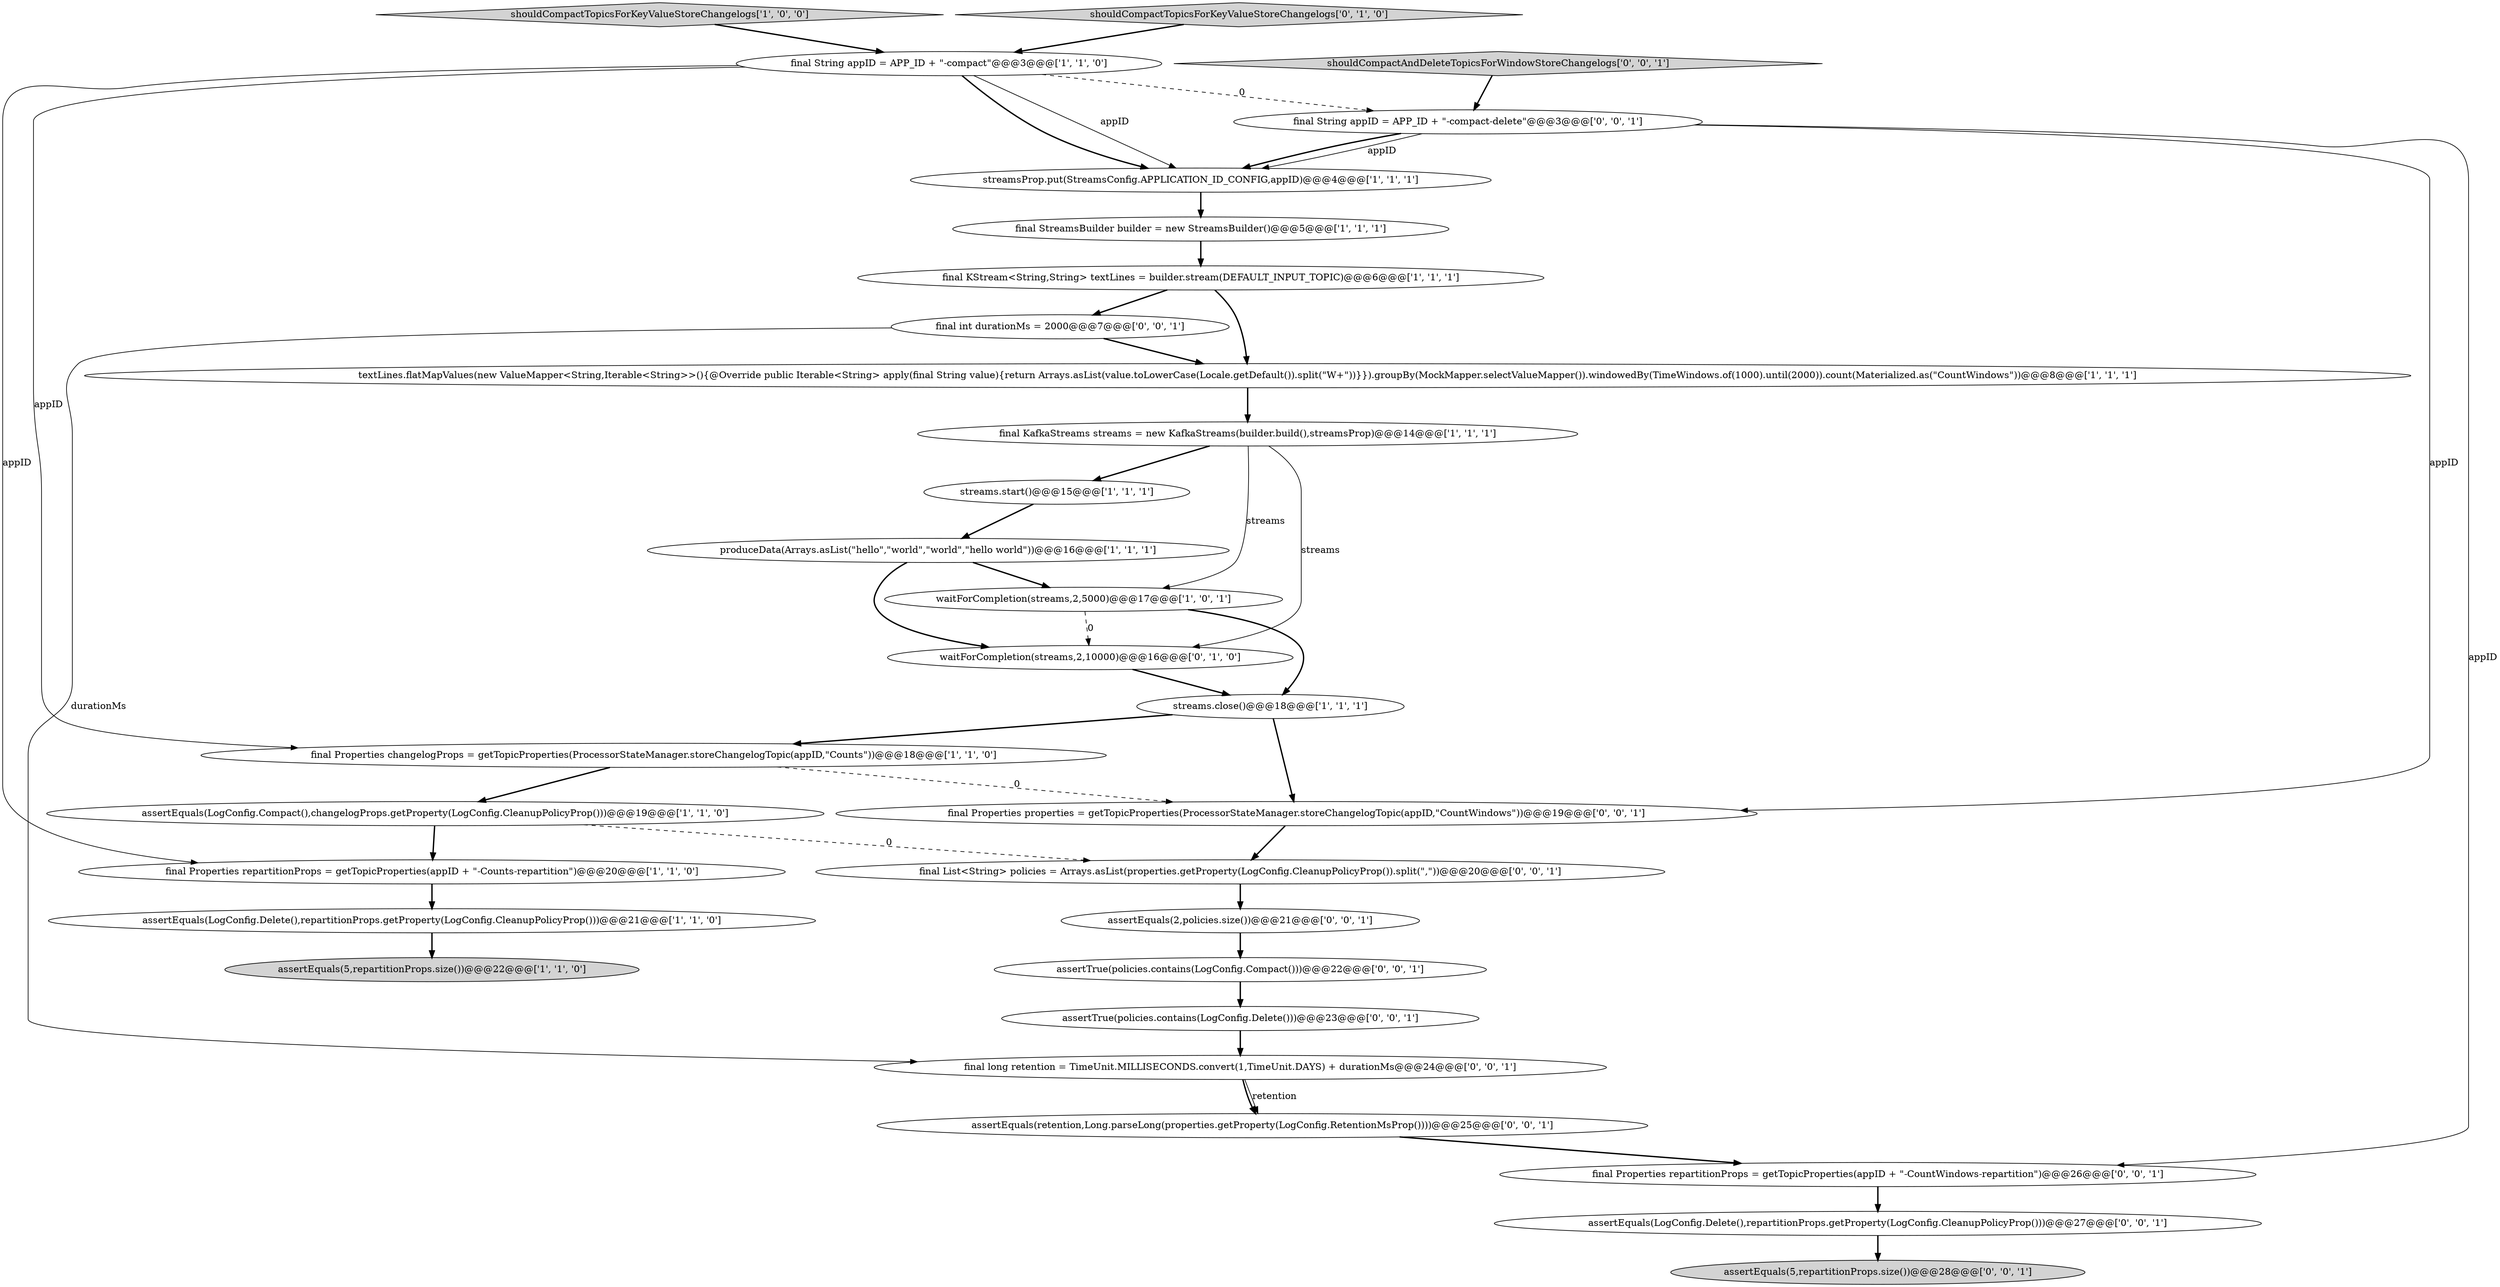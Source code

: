 digraph {
21 [style = filled, label = "assertEquals(LogConfig.Delete(),repartitionProps.getProperty(LogConfig.CleanupPolicyProp()))@@@27@@@['0', '0', '1']", fillcolor = white, shape = ellipse image = "AAA0AAABBB3BBB"];
22 [style = filled, label = "final List<String> policies = Arrays.asList(properties.getProperty(LogConfig.CleanupPolicyProp()).split(\",\"))@@@20@@@['0', '0', '1']", fillcolor = white, shape = ellipse image = "AAA0AAABBB3BBB"];
26 [style = filled, label = "final int durationMs = 2000@@@7@@@['0', '0', '1']", fillcolor = white, shape = ellipse image = "AAA0AAABBB3BBB"];
5 [style = filled, label = "assertEquals(LogConfig.Delete(),repartitionProps.getProperty(LogConfig.CleanupPolicyProp()))@@@21@@@['1', '1', '0']", fillcolor = white, shape = ellipse image = "AAA0AAABBB1BBB"];
2 [style = filled, label = "shouldCompactTopicsForKeyValueStoreChangelogs['1', '0', '0']", fillcolor = lightgray, shape = diamond image = "AAA0AAABBB1BBB"];
16 [style = filled, label = "waitForCompletion(streams,2,10000)@@@16@@@['0', '1', '0']", fillcolor = white, shape = ellipse image = "AAA1AAABBB2BBB"];
27 [style = filled, label = "assertTrue(policies.contains(LogConfig.Compact()))@@@22@@@['0', '0', '1']", fillcolor = white, shape = ellipse image = "AAA0AAABBB3BBB"];
3 [style = filled, label = "waitForCompletion(streams,2,5000)@@@17@@@['1', '0', '1']", fillcolor = white, shape = ellipse image = "AAA0AAABBB1BBB"];
17 [style = filled, label = "shouldCompactTopicsForKeyValueStoreChangelogs['0', '1', '0']", fillcolor = lightgray, shape = diamond image = "AAA0AAABBB2BBB"];
12 [style = filled, label = "final String appID = APP_ID + \"-compact\"@@@3@@@['1', '1', '0']", fillcolor = white, shape = ellipse image = "AAA0AAABBB1BBB"];
11 [style = filled, label = "produceData(Arrays.asList(\"hello\",\"world\",\"world\",\"hello world\"))@@@16@@@['1', '1', '1']", fillcolor = white, shape = ellipse image = "AAA0AAABBB1BBB"];
18 [style = filled, label = "assertEquals(retention,Long.parseLong(properties.getProperty(LogConfig.RetentionMsProp())))@@@25@@@['0', '0', '1']", fillcolor = white, shape = ellipse image = "AAA0AAABBB3BBB"];
0 [style = filled, label = "final KafkaStreams streams = new KafkaStreams(builder.build(),streamsProp)@@@14@@@['1', '1', '1']", fillcolor = white, shape = ellipse image = "AAA0AAABBB1BBB"];
9 [style = filled, label = "final StreamsBuilder builder = new StreamsBuilder()@@@5@@@['1', '1', '1']", fillcolor = white, shape = ellipse image = "AAA0AAABBB1BBB"];
15 [style = filled, label = "assertEquals(5,repartitionProps.size())@@@22@@@['1', '1', '0']", fillcolor = lightgray, shape = ellipse image = "AAA0AAABBB1BBB"];
4 [style = filled, label = "textLines.flatMapValues(new ValueMapper<String,Iterable<String>>(){@Override public Iterable<String> apply(final String value){return Arrays.asList(value.toLowerCase(Locale.getDefault()).split(\"\W+\"))}}).groupBy(MockMapper.selectValueMapper()).windowedBy(TimeWindows.of(1000).until(2000)).count(Materialized.as(\"CountWindows\"))@@@8@@@['1', '1', '1']", fillcolor = white, shape = ellipse image = "AAA0AAABBB1BBB"];
25 [style = filled, label = "shouldCompactAndDeleteTopicsForWindowStoreChangelogs['0', '0', '1']", fillcolor = lightgray, shape = diamond image = "AAA0AAABBB3BBB"];
14 [style = filled, label = "streams.start()@@@15@@@['1', '1', '1']", fillcolor = white, shape = ellipse image = "AAA0AAABBB1BBB"];
13 [style = filled, label = "assertEquals(LogConfig.Compact(),changelogProps.getProperty(LogConfig.CleanupPolicyProp()))@@@19@@@['1', '1', '0']", fillcolor = white, shape = ellipse image = "AAA0AAABBB1BBB"];
24 [style = filled, label = "final long retention = TimeUnit.MILLISECONDS.convert(1,TimeUnit.DAYS) + durationMs@@@24@@@['0', '0', '1']", fillcolor = white, shape = ellipse image = "AAA0AAABBB3BBB"];
6 [style = filled, label = "streamsProp.put(StreamsConfig.APPLICATION_ID_CONFIG,appID)@@@4@@@['1', '1', '1']", fillcolor = white, shape = ellipse image = "AAA0AAABBB1BBB"];
8 [style = filled, label = "final Properties changelogProps = getTopicProperties(ProcessorStateManager.storeChangelogTopic(appID,\"Counts\"))@@@18@@@['1', '1', '0']", fillcolor = white, shape = ellipse image = "AAA0AAABBB1BBB"];
29 [style = filled, label = "assertTrue(policies.contains(LogConfig.Delete()))@@@23@@@['0', '0', '1']", fillcolor = white, shape = ellipse image = "AAA0AAABBB3BBB"];
28 [style = filled, label = "final Properties repartitionProps = getTopicProperties(appID + \"-CountWindows-repartition\")@@@26@@@['0', '0', '1']", fillcolor = white, shape = ellipse image = "AAA0AAABBB3BBB"];
23 [style = filled, label = "final Properties properties = getTopicProperties(ProcessorStateManager.storeChangelogTopic(appID,\"CountWindows\"))@@@19@@@['0', '0', '1']", fillcolor = white, shape = ellipse image = "AAA0AAABBB3BBB"];
10 [style = filled, label = "final KStream<String,String> textLines = builder.stream(DEFAULT_INPUT_TOPIC)@@@6@@@['1', '1', '1']", fillcolor = white, shape = ellipse image = "AAA0AAABBB1BBB"];
19 [style = filled, label = "assertEquals(5,repartitionProps.size())@@@28@@@['0', '0', '1']", fillcolor = lightgray, shape = ellipse image = "AAA0AAABBB3BBB"];
7 [style = filled, label = "final Properties repartitionProps = getTopicProperties(appID + \"-Counts-repartition\")@@@20@@@['1', '1', '0']", fillcolor = white, shape = ellipse image = "AAA0AAABBB1BBB"];
30 [style = filled, label = "assertEquals(2,policies.size())@@@21@@@['0', '0', '1']", fillcolor = white, shape = ellipse image = "AAA0AAABBB3BBB"];
20 [style = filled, label = "final String appID = APP_ID + \"-compact-delete\"@@@3@@@['0', '0', '1']", fillcolor = white, shape = ellipse image = "AAA0AAABBB3BBB"];
1 [style = filled, label = "streams.close()@@@18@@@['1', '1', '1']", fillcolor = white, shape = ellipse image = "AAA0AAABBB1BBB"];
28->21 [style = bold, label=""];
23->22 [style = bold, label=""];
11->3 [style = bold, label=""];
22->30 [style = bold, label=""];
13->7 [style = bold, label=""];
12->7 [style = solid, label="appID"];
20->6 [style = bold, label=""];
24->18 [style = bold, label=""];
24->18 [style = solid, label="retention"];
3->16 [style = dashed, label="0"];
12->8 [style = solid, label="appID"];
20->23 [style = solid, label="appID"];
25->20 [style = bold, label=""];
13->22 [style = dashed, label="0"];
1->8 [style = bold, label=""];
17->12 [style = bold, label=""];
11->16 [style = bold, label=""];
20->6 [style = solid, label="appID"];
26->4 [style = bold, label=""];
14->11 [style = bold, label=""];
1->23 [style = bold, label=""];
18->28 [style = bold, label=""];
3->1 [style = bold, label=""];
6->9 [style = bold, label=""];
30->27 [style = bold, label=""];
27->29 [style = bold, label=""];
8->23 [style = dashed, label="0"];
20->28 [style = solid, label="appID"];
21->19 [style = bold, label=""];
16->1 [style = bold, label=""];
2->12 [style = bold, label=""];
26->24 [style = solid, label="durationMs"];
10->4 [style = bold, label=""];
8->13 [style = bold, label=""];
7->5 [style = bold, label=""];
0->16 [style = solid, label="streams"];
29->24 [style = bold, label=""];
12->20 [style = dashed, label="0"];
12->6 [style = solid, label="appID"];
0->14 [style = bold, label=""];
0->3 [style = solid, label="streams"];
10->26 [style = bold, label=""];
4->0 [style = bold, label=""];
12->6 [style = bold, label=""];
5->15 [style = bold, label=""];
9->10 [style = bold, label=""];
}
